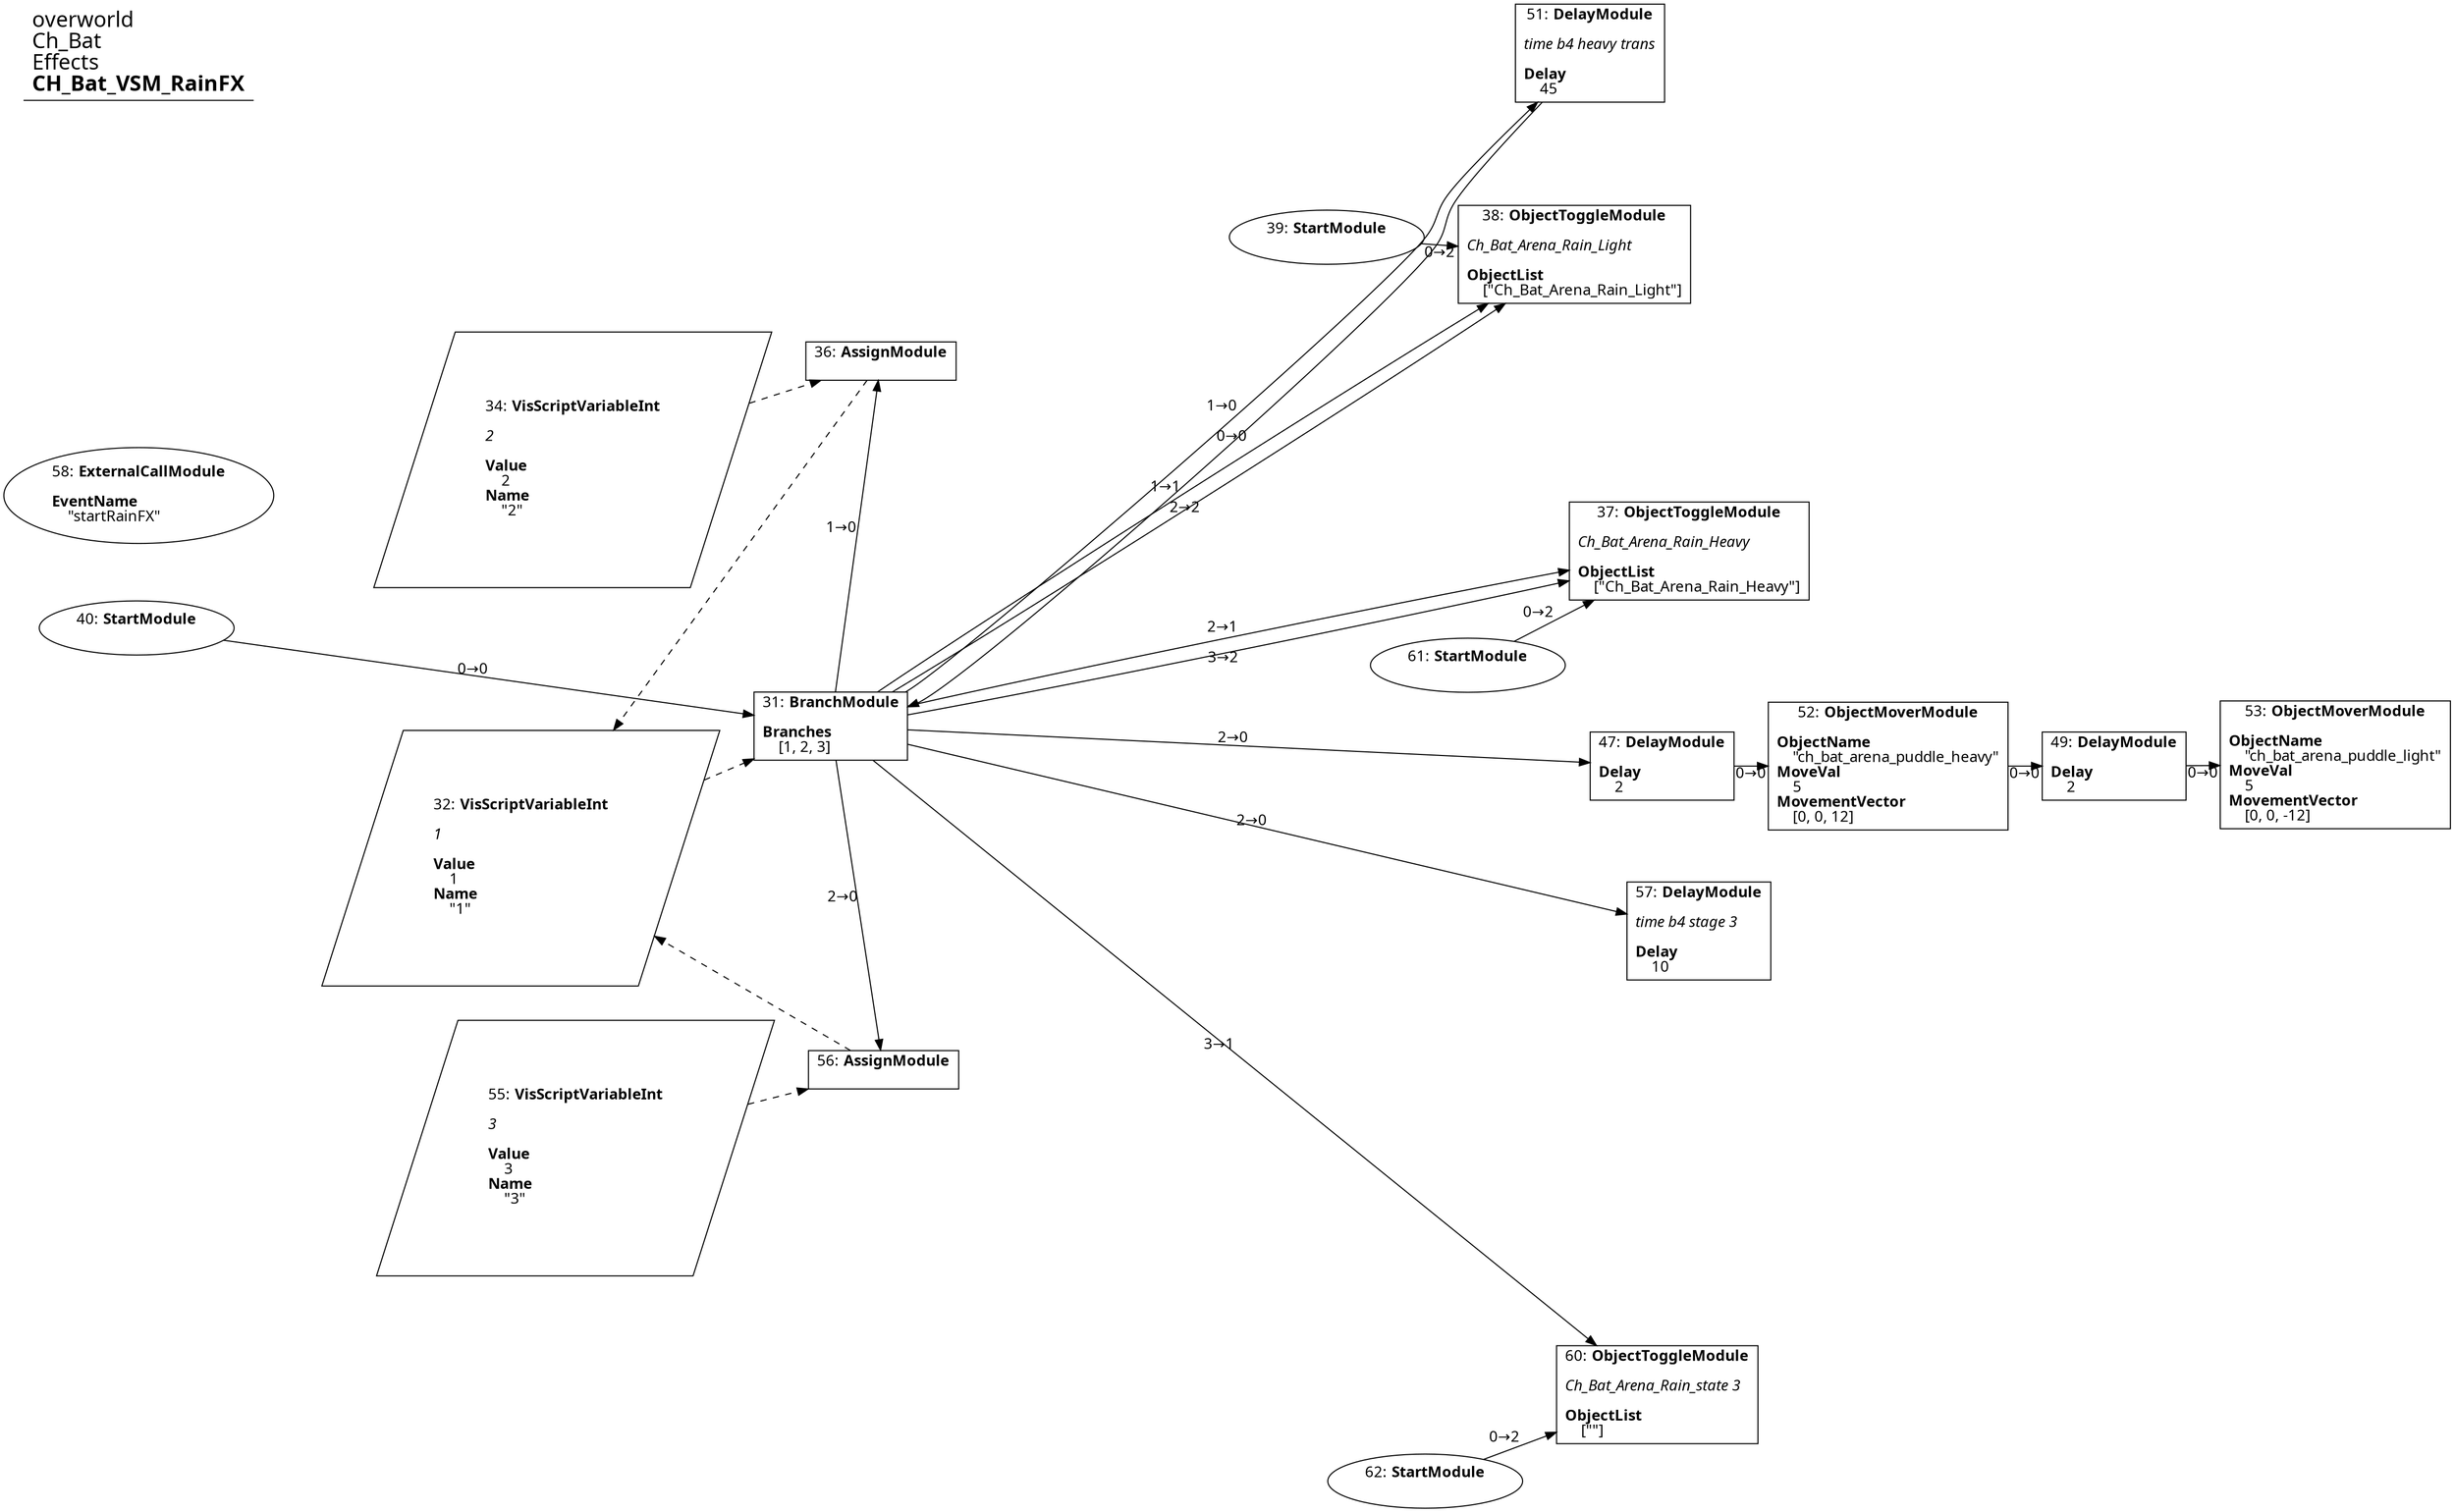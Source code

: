 digraph {
    layout = fdp;
    overlap = prism;
    sep = "+16";
    splines = spline;

    node [ shape = box ];

    graph [ fontname = "Segoe UI" ];
    node [ fontname = "Segoe UI" ];
    edge [ fontname = "Segoe UI" ];

    31 [ label = <31: <b>BranchModule</b><br/><br/><b>Branches</b><br align="left"/>    [1, 2, 3]<br align="left"/>> ];
    31 [ pos = "0.35500002,0.323!" ];
    31 -> 36 [ label = "1→0" ];
    31 -> 38 [ label = "1→1" ];
    31 -> 38 [ label = "2→2" ];
    31 -> 37 [ label = "2→1" ];
    31 -> 47 [ label = "2→0" ];
    31 -> 51 [ label = "1→0" ];
    31 -> 56 [ label = "2→0" ];
    31 -> 57 [ label = "2→0" ];
    31 -> 37 [ label = "3→2" ];
    31 -> 60 [ label = "3→1" ];
    32 -> 31 [ style = dashed ];

    32 [ label = <32: <b>VisScriptVariableInt</b><br/><br/><i>1<br align="left"/></i><br align="left"/><b>Value</b><br align="left"/>    1<br align="left"/><b>Name</b><br align="left"/>    &quot;1&quot;<br align="left"/>> ];
    32 [ shape = parallelogram ]
    32 [ pos = "0.08400001,0.20700002!" ];

    34 [ label = <34: <b>VisScriptVariableInt</b><br/><br/><i>2<br align="left"/></i><br align="left"/><b>Value</b><br align="left"/>    2<br align="left"/><b>Name</b><br align="left"/>    &quot;2&quot;<br align="left"/>> ];
    34 [ shape = parallelogram ]
    34 [ pos = "0.165,0.66!" ];

    36 [ label = <36: <b>AssignModule</b><br/><br/>> ];
    36 [ pos = "0.377,0.72800004!" ];
    36 -> 32 [ style = dashed ];
    34 -> 36 [ style = dashed ];

    37 [ label = <37: <b>ObjectToggleModule</b><br/><br/><i>Ch_Bat_Arena_Rain_Heavy<br align="left"/></i><br align="left"/><b>ObjectList</b><br align="left"/>    [&quot;Ch_Bat_Arena_Rain_Heavy&quot;]<br align="left"/>> ];
    37 [ pos = "1.314,0.545!" ];

    38 [ label = <38: <b>ObjectToggleModule</b><br/><br/><i>Ch_Bat_Arena_Rain_Light<br align="left"/></i><br align="left"/><b>ObjectList</b><br align="left"/>    [&quot;Ch_Bat_Arena_Rain_Light&quot;]<br align="left"/>> ];
    38 [ pos = "1.144,0.86300004!" ];

    39 [ label = <39: <b>StartModule</b><br/><br/>> ];
    39 [ shape = oval ]
    39 [ pos = "0.94200003,0.87700003!" ];
    39 -> 38 [ label = "0→2" ];

    40 [ label = <40: <b>StartModule</b><br/><br/>> ];
    40 [ shape = oval ]
    40 [ pos = "-0.34300002,0.46600002!" ];
    40 -> 31 [ label = "0→0" ];

    47 [ label = <47: <b>DelayModule</b><br/><br/><b>Delay</b><br align="left"/>    2<br align="left"/>> ];
    47 [ pos = "1.34,0.316!" ];
    47 -> 52 [ label = "0→0" ];

    49 [ label = <49: <b>DelayModule</b><br/><br/><b>Delay</b><br align="left"/>    2<br align="left"/>> ];
    49 [ pos = "1.7300001,0.316!" ];
    49 -> 53 [ label = "0→0" ];

    51 [ label = <51: <b>DelayModule</b><br/><br/><i>time b4 heavy trans<br align="left"/></i><br align="left"/><b>Delay</b><br align="left"/>    45<br align="left"/>> ];
    51 [ pos = "1.1780001,1.0760001!" ];
    51 -> 31 [ label = "0→0" ];

    52 [ label = <52: <b>ObjectMoverModule</b><br/><br/><b>ObjectName</b><br align="left"/>    &quot;ch_bat_arena_puddle_heavy&quot;<br align="left"/><b>MoveVal</b><br align="left"/>    5<br align="left"/><b>MovementVector</b><br align="left"/>    [0, 0, 12]<br align="left"/>> ];
    52 [ pos = "1.531,0.316!" ];
    52 -> 49 [ label = "0→0" ];

    53 [ label = <53: <b>ObjectMoverModule</b><br/><br/><b>ObjectName</b><br align="left"/>    &quot;ch_bat_arena_puddle_light&quot;<br align="left"/><b>MoveVal</b><br align="left"/>    5<br align="left"/><b>MovementVector</b><br align="left"/>    [0, 0, -12]<br align="left"/>> ];
    53 [ pos = "1.9030001,0.317!" ];

    55 [ label = <55: <b>VisScriptVariableInt</b><br/><br/><i>3<br align="left"/></i><br align="left"/><b>Value</b><br align="left"/>    3<br align="left"/><b>Name</b><br align="left"/>    &quot;3&quot;<br align="left"/>> ];
    55 [ shape = parallelogram ]
    55 [ pos = "0.135,-0.064!" ];

    56 [ label = <56: <b>AssignModule</b><br/><br/>> ];
    56 [ pos = "0.354,-0.009000001!" ];
    55 -> 56 [ style = dashed ];
    56 -> 32 [ style = dashed ];

    57 [ label = <57: <b>DelayModule</b><br/><br/><i>time b4 stage 3<br align="left"/></i><br align="left"/><b>Delay</b><br align="left"/>    10<br align="left"/>> ];
    57 [ pos = "1.3410001,0.14!" ];

    58 [ label = <58: <b>ExternalCallModule</b><br/><br/><b>EventName</b><br align="left"/>    &quot;startRainFX&quot;<br align="left"/>> ];
    58 [ shape = oval ]
    58 [ pos = "-0.342,0.60700005!" ];

    60 [ label = <60: <b>ObjectToggleModule</b><br/><br/><i>Ch_Bat_Arena_Rain_state 3<br align="left"/></i><br align="left"/><b>ObjectList</b><br align="left"/>    [&quot;&quot;]<br align="left"/>> ];
    60 [ pos = "1.245,-0.36!" ];

    61 [ label = <61: <b>StartModule</b><br/><br/>> ];
    61 [ shape = oval ]
    61 [ pos = "1.0730001,0.42100003!" ];
    61 -> 37 [ label = "0→2" ];

    62 [ label = <62: <b>StartModule</b><br/><br/>> ];
    62 [ shape = oval ]
    62 [ pos = "1.033,-0.439!" ];
    62 -> 60 [ label = "0→2" ];

    title [ pos = "-0.344,1.077!" ];
    title [ shape = underline ];
    title [ label = <<font point-size="20">overworld<br align="left"/>Ch_Bat<br align="left"/>Effects<br align="left"/><b>CH_Bat_VSM_RainFX</b><br align="left"/></font>> ];
}
